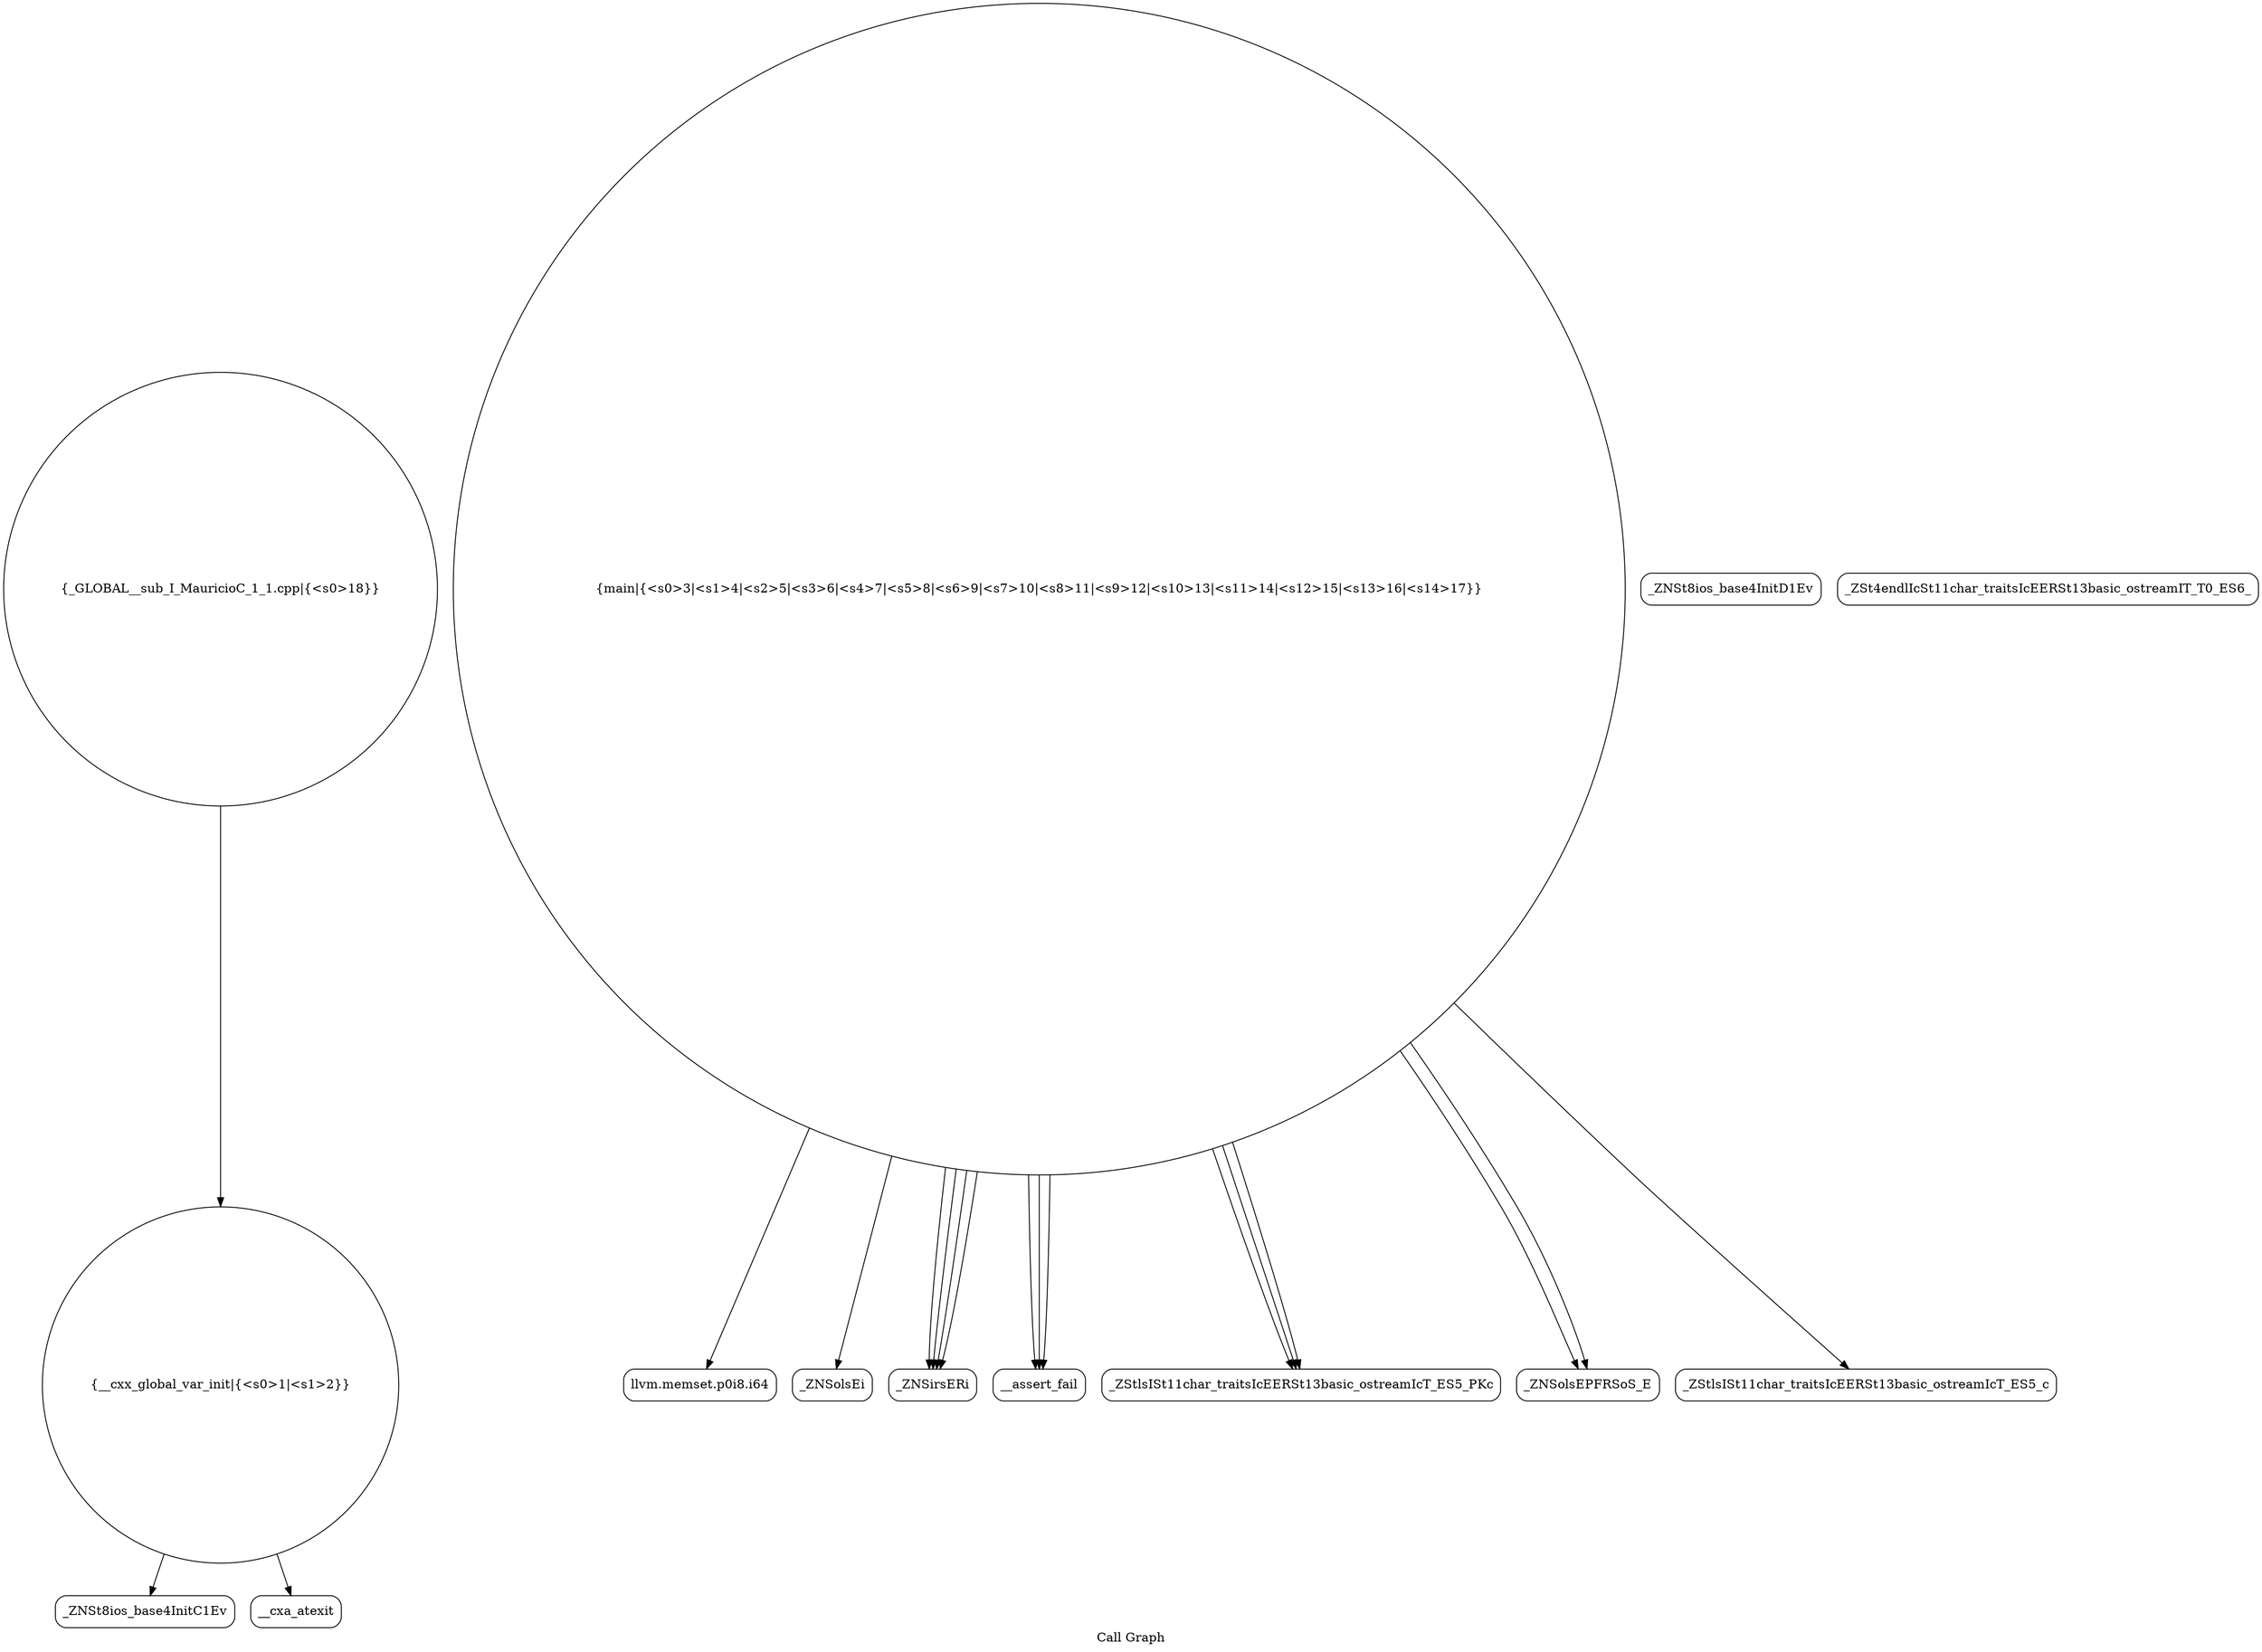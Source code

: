 digraph "Call Graph" {
	label="Call Graph";

	Node0x555b95e67830 [shape=record,shape=circle,label="{__cxx_global_var_init|{<s0>1|<s1>2}}"];
	Node0x555b95e67830:s0 -> Node0x555b95e67cc0[color=black];
	Node0x555b95e67830:s1 -> Node0x555b95e67dc0[color=black];
	Node0x555b95e67fc0 [shape=record,shape=Mrecord,label="{llvm.memset.p0i8.i64}"];
	Node0x555b95e67d40 [shape=record,shape=Mrecord,label="{_ZNSt8ios_base4InitD1Ev}"];
	Node0x555b95e680c0 [shape=record,shape=Mrecord,label="{_ZNSolsEi}"];
	Node0x555b95e67e40 [shape=record,shape=circle,label="{main|{<s0>3|<s1>4|<s2>5|<s3>6|<s4>7|<s5>8|<s6>9|<s7>10|<s8>11|<s9>12|<s10>13|<s11>14|<s12>15|<s13>16|<s14>17}}"];
	Node0x555b95e67e40:s0 -> Node0x555b95e67ec0[color=black];
	Node0x555b95e67e40:s1 -> Node0x555b95e67ec0[color=black];
	Node0x555b95e67e40:s2 -> Node0x555b95e67ec0[color=black];
	Node0x555b95e67e40:s3 -> Node0x555b95e67ec0[color=black];
	Node0x555b95e67e40:s4 -> Node0x555b95e67f40[color=black];
	Node0x555b95e67e40:s5 -> Node0x555b95e67fc0[color=black];
	Node0x555b95e67e40:s6 -> Node0x555b95e67f40[color=black];
	Node0x555b95e67e40:s7 -> Node0x555b95e67f40[color=black];
	Node0x555b95e67e40:s8 -> Node0x555b95e68040[color=black];
	Node0x555b95e67e40:s9 -> Node0x555b95e680c0[color=black];
	Node0x555b95e67e40:s10 -> Node0x555b95e68040[color=black];
	Node0x555b95e67e40:s11 -> Node0x555b95e68140[color=black];
	Node0x555b95e67e40:s12 -> Node0x555b95e68040[color=black];
	Node0x555b95e67e40:s13 -> Node0x555b95e68240[color=black];
	Node0x555b95e67e40:s14 -> Node0x555b95e68140[color=black];
	Node0x555b95e681c0 [shape=record,shape=Mrecord,label="{_ZSt4endlIcSt11char_traitsIcEERSt13basic_ostreamIT_T0_ES6_}"];
	Node0x555b95e67f40 [shape=record,shape=Mrecord,label="{__assert_fail}"];
	Node0x555b95e682c0 [shape=record,shape=circle,label="{_GLOBAL__sub_I_MauricioC_1_1.cpp|{<s0>18}}"];
	Node0x555b95e682c0:s0 -> Node0x555b95e67830[color=black];
	Node0x555b95e67cc0 [shape=record,shape=Mrecord,label="{_ZNSt8ios_base4InitC1Ev}"];
	Node0x555b95e68040 [shape=record,shape=Mrecord,label="{_ZStlsISt11char_traitsIcEERSt13basic_ostreamIcT_ES5_PKc}"];
	Node0x555b95e67dc0 [shape=record,shape=Mrecord,label="{__cxa_atexit}"];
	Node0x555b95e68140 [shape=record,shape=Mrecord,label="{_ZNSolsEPFRSoS_E}"];
	Node0x555b95e67ec0 [shape=record,shape=Mrecord,label="{_ZNSirsERi}"];
	Node0x555b95e68240 [shape=record,shape=Mrecord,label="{_ZStlsISt11char_traitsIcEERSt13basic_ostreamIcT_ES5_c}"];
}
